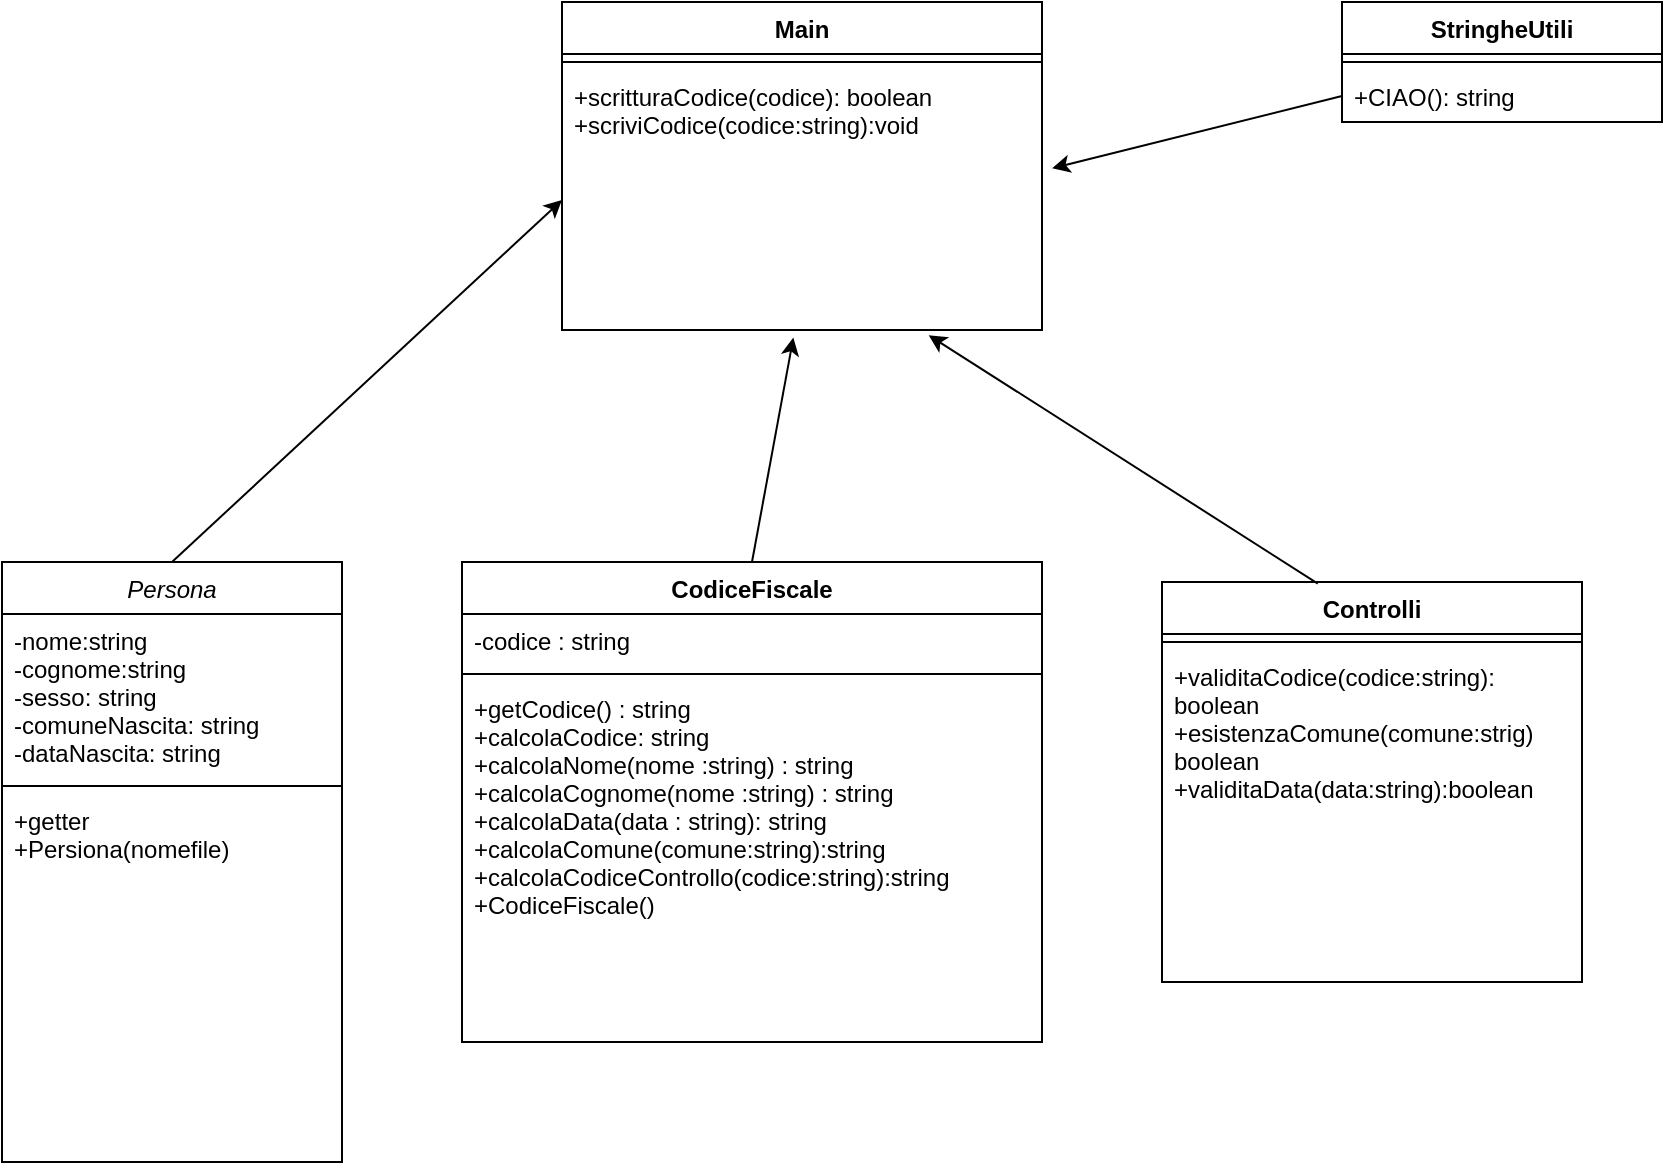<mxfile version="14.5.1" type="device"><diagram id="C5RBs43oDa-KdzZeNtuy" name="Page-1"><mxGraphModel dx="1826" dy="924" grid="1" gridSize="10" guides="1" tooltips="1" connect="1" arrows="1" fold="1" page="1" pageScale="1" pageWidth="827" pageHeight="1169" math="0" shadow="0"><root><mxCell id="WIyWlLk6GJQsqaUBKTNV-0"/><mxCell id="WIyWlLk6GJQsqaUBKTNV-1" parent="WIyWlLk6GJQsqaUBKTNV-0"/><mxCell id="zkfFHV4jXpPFQw0GAbJ--0" value="Persona" style="swimlane;fontStyle=2;align=center;verticalAlign=top;childLayout=stackLayout;horizontal=1;startSize=26;horizontalStack=0;resizeParent=1;resizeLast=0;collapsible=1;marginBottom=0;rounded=0;shadow=0;strokeWidth=1;" parent="WIyWlLk6GJQsqaUBKTNV-1" vertex="1"><mxGeometry x="10" y="310" width="170" height="300" as="geometry"><mxRectangle x="230" y="140" width="160" height="26" as="alternateBounds"/></mxGeometry></mxCell><mxCell id="zkfFHV4jXpPFQw0GAbJ--1" value="-nome:string&#10;-cognome:string&#10;-sesso: string&#10;-comuneNascita: string&#10;-dataNascita: string" style="text;align=left;verticalAlign=top;spacingLeft=4;spacingRight=4;overflow=hidden;rotatable=0;points=[[0,0.5],[1,0.5]];portConstraint=eastwest;" parent="zkfFHV4jXpPFQw0GAbJ--0" vertex="1"><mxGeometry y="26" width="170" height="82" as="geometry"/></mxCell><mxCell id="zkfFHV4jXpPFQw0GAbJ--4" value="" style="line;html=1;strokeWidth=1;align=left;verticalAlign=middle;spacingTop=-1;spacingLeft=3;spacingRight=3;rotatable=0;labelPosition=right;points=[];portConstraint=eastwest;" parent="zkfFHV4jXpPFQw0GAbJ--0" vertex="1"><mxGeometry y="108" width="170" height="8" as="geometry"/></mxCell><mxCell id="zkfFHV4jXpPFQw0GAbJ--5" value="+getter&#10;+Persiona(nomefile)" style="text;align=left;verticalAlign=top;spacingLeft=4;spacingRight=4;overflow=hidden;rotatable=0;points=[[0,0.5],[1,0.5]];portConstraint=eastwest;" parent="zkfFHV4jXpPFQw0GAbJ--0" vertex="1"><mxGeometry y="116" width="170" height="2" as="geometry"/></mxCell><mxCell id="5hK56_V9DKwwnhZwWuCK-0" value="CodiceFiscale" style="swimlane;fontStyle=1;align=center;verticalAlign=top;childLayout=stackLayout;horizontal=1;startSize=26;horizontalStack=0;resizeParent=1;resizeParentMax=0;resizeLast=0;collapsible=1;marginBottom=0;" parent="WIyWlLk6GJQsqaUBKTNV-1" vertex="1"><mxGeometry x="240" y="310" width="290" height="240" as="geometry"/></mxCell><mxCell id="5hK56_V9DKwwnhZwWuCK-1" value="-codice : string" style="text;strokeColor=none;fillColor=none;align=left;verticalAlign=top;spacingLeft=4;spacingRight=4;overflow=hidden;rotatable=0;points=[[0,0.5],[1,0.5]];portConstraint=eastwest;" parent="5hK56_V9DKwwnhZwWuCK-0" vertex="1"><mxGeometry y="26" width="290" height="26" as="geometry"/></mxCell><mxCell id="5hK56_V9DKwwnhZwWuCK-2" value="" style="line;strokeWidth=1;fillColor=none;align=left;verticalAlign=middle;spacingTop=-1;spacingLeft=3;spacingRight=3;rotatable=0;labelPosition=right;points=[];portConstraint=eastwest;" parent="5hK56_V9DKwwnhZwWuCK-0" vertex="1"><mxGeometry y="52" width="290" height="8" as="geometry"/></mxCell><mxCell id="5hK56_V9DKwwnhZwWuCK-3" value="+getCodice() : string &#10;+calcolaCodice: string&#10;+calcolaNome(nome :string) : string&#10;+calcolaCognome(nome :string) : string&#10;+calcolaData(data : string): string&#10;+calcolaComune(comune:string):string&#10;+calcolaCodiceControllo(codice:string):string&#10;+CodiceFiscale()&#10;" style="text;strokeColor=none;fillColor=none;align=left;verticalAlign=top;spacingLeft=4;spacingRight=4;overflow=hidden;rotatable=0;points=[[0,0.5],[1,0.5]];portConstraint=eastwest;" parent="5hK56_V9DKwwnhZwWuCK-0" vertex="1"><mxGeometry y="60" width="290" height="180" as="geometry"/></mxCell><mxCell id="5hK56_V9DKwwnhZwWuCK-4" value="Controlli" style="swimlane;fontStyle=1;align=center;verticalAlign=top;childLayout=stackLayout;horizontal=1;startSize=26;horizontalStack=0;resizeParent=1;resizeParentMax=0;resizeLast=0;collapsible=1;marginBottom=0;" parent="WIyWlLk6GJQsqaUBKTNV-1" vertex="1"><mxGeometry x="590" y="320" width="210" height="200" as="geometry"/></mxCell><mxCell id="5hK56_V9DKwwnhZwWuCK-6" value="" style="line;strokeWidth=1;fillColor=none;align=left;verticalAlign=middle;spacingTop=-1;spacingLeft=3;spacingRight=3;rotatable=0;labelPosition=right;points=[];portConstraint=eastwest;" parent="5hK56_V9DKwwnhZwWuCK-4" vertex="1"><mxGeometry y="26" width="210" height="8" as="geometry"/></mxCell><mxCell id="5hK56_V9DKwwnhZwWuCK-7" value="+validitaCodice(codice:string): &#10;boolean&#10;+esistenzaComune(comune:strig)&#10;boolean&#10;+validitaData(data:string):boolean" style="text;strokeColor=none;fillColor=none;align=left;verticalAlign=top;spacingLeft=4;spacingRight=4;overflow=hidden;rotatable=0;points=[[0,0.5],[1,0.5]];portConstraint=eastwest;" parent="5hK56_V9DKwwnhZwWuCK-4" vertex="1"><mxGeometry y="34" width="210" height="166" as="geometry"/></mxCell><mxCell id="5hK56_V9DKwwnhZwWuCK-8" value="StringheUtili" style="swimlane;fontStyle=1;align=center;verticalAlign=top;childLayout=stackLayout;horizontal=1;startSize=26;horizontalStack=0;resizeParent=1;resizeParentMax=0;resizeLast=0;collapsible=1;marginBottom=0;" parent="WIyWlLk6GJQsqaUBKTNV-1" vertex="1"><mxGeometry x="680" y="30" width="160" height="60" as="geometry"/></mxCell><mxCell id="5hK56_V9DKwwnhZwWuCK-10" value="" style="line;strokeWidth=1;fillColor=none;align=left;verticalAlign=middle;spacingTop=-1;spacingLeft=3;spacingRight=3;rotatable=0;labelPosition=right;points=[];portConstraint=eastwest;" parent="5hK56_V9DKwwnhZwWuCK-8" vertex="1"><mxGeometry y="26" width="160" height="8" as="geometry"/></mxCell><mxCell id="5hK56_V9DKwwnhZwWuCK-11" value="+CIAO(): string" style="text;strokeColor=none;fillColor=none;align=left;verticalAlign=top;spacingLeft=4;spacingRight=4;overflow=hidden;rotatable=0;points=[[0,0.5],[1,0.5]];portConstraint=eastwest;" parent="5hK56_V9DKwwnhZwWuCK-8" vertex="1"><mxGeometry y="34" width="160" height="26" as="geometry"/></mxCell><mxCell id="5hK56_V9DKwwnhZwWuCK-12" value="Main" style="swimlane;fontStyle=1;align=center;verticalAlign=top;childLayout=stackLayout;horizontal=1;startSize=26;horizontalStack=0;resizeParent=1;resizeParentMax=0;resizeLast=0;collapsible=1;marginBottom=0;" parent="WIyWlLk6GJQsqaUBKTNV-1" vertex="1"><mxGeometry x="290" y="30" width="240" height="164" as="geometry"/></mxCell><mxCell id="5hK56_V9DKwwnhZwWuCK-14" value="" style="line;strokeWidth=1;fillColor=none;align=left;verticalAlign=middle;spacingTop=-1;spacingLeft=3;spacingRight=3;rotatable=0;labelPosition=right;points=[];portConstraint=eastwest;" parent="5hK56_V9DKwwnhZwWuCK-12" vertex="1"><mxGeometry y="26" width="240" height="8" as="geometry"/></mxCell><mxCell id="5hK56_V9DKwwnhZwWuCK-15" value="+scritturaCodice(codice): boolean&#10;+scriviCodice(codice:string):void" style="text;strokeColor=none;fillColor=none;align=left;verticalAlign=top;spacingLeft=4;spacingRight=4;overflow=hidden;rotatable=0;points=[[0,0.5],[1,0.5]];portConstraint=eastwest;" parent="5hK56_V9DKwwnhZwWuCK-12" vertex="1"><mxGeometry y="34" width="240" height="130" as="geometry"/></mxCell><mxCell id="xZV44KW1rZdiWaVDp1q1-0" value="" style="endArrow=classic;html=1;entryX=0.482;entryY=1.029;entryDx=0;entryDy=0;entryPerimeter=0;exitX=0.5;exitY=0;exitDx=0;exitDy=0;" edge="1" parent="WIyWlLk6GJQsqaUBKTNV-1" source="5hK56_V9DKwwnhZwWuCK-0" target="5hK56_V9DKwwnhZwWuCK-15"><mxGeometry width="50" height="50" relative="1" as="geometry"><mxPoint x="500" y="330" as="sourcePoint"/><mxPoint x="550" y="280" as="targetPoint"/></mxGeometry></mxCell><mxCell id="xZV44KW1rZdiWaVDp1q1-1" value="" style="endArrow=classic;html=1;exitX=0.5;exitY=0;exitDx=0;exitDy=0;entryX=0;entryY=0.5;entryDx=0;entryDy=0;" edge="1" parent="WIyWlLk6GJQsqaUBKTNV-1" source="zkfFHV4jXpPFQw0GAbJ--0" target="5hK56_V9DKwwnhZwWuCK-15"><mxGeometry width="50" height="50" relative="1" as="geometry"><mxPoint x="70" y="280" as="sourcePoint"/><mxPoint x="120" y="230" as="targetPoint"/></mxGeometry></mxCell><mxCell id="xZV44KW1rZdiWaVDp1q1-2" value="" style="endArrow=classic;html=1;entryX=0.764;entryY=1.02;entryDx=0;entryDy=0;entryPerimeter=0;exitX=0.371;exitY=0.004;exitDx=0;exitDy=0;exitPerimeter=0;" edge="1" parent="WIyWlLk6GJQsqaUBKTNV-1" source="5hK56_V9DKwwnhZwWuCK-4" target="5hK56_V9DKwwnhZwWuCK-15"><mxGeometry width="50" height="50" relative="1" as="geometry"><mxPoint x="500" y="330" as="sourcePoint"/><mxPoint x="550" y="280" as="targetPoint"/></mxGeometry></mxCell><mxCell id="xZV44KW1rZdiWaVDp1q1-3" value="" style="endArrow=classic;html=1;entryX=1.021;entryY=0.378;entryDx=0;entryDy=0;entryPerimeter=0;exitX=0;exitY=0.5;exitDx=0;exitDy=0;" edge="1" parent="WIyWlLk6GJQsqaUBKTNV-1" source="5hK56_V9DKwwnhZwWuCK-11" target="5hK56_V9DKwwnhZwWuCK-15"><mxGeometry width="50" height="50" relative="1" as="geometry"><mxPoint x="500" y="330" as="sourcePoint"/><mxPoint x="550" y="280" as="targetPoint"/></mxGeometry></mxCell></root></mxGraphModel></diagram></mxfile>